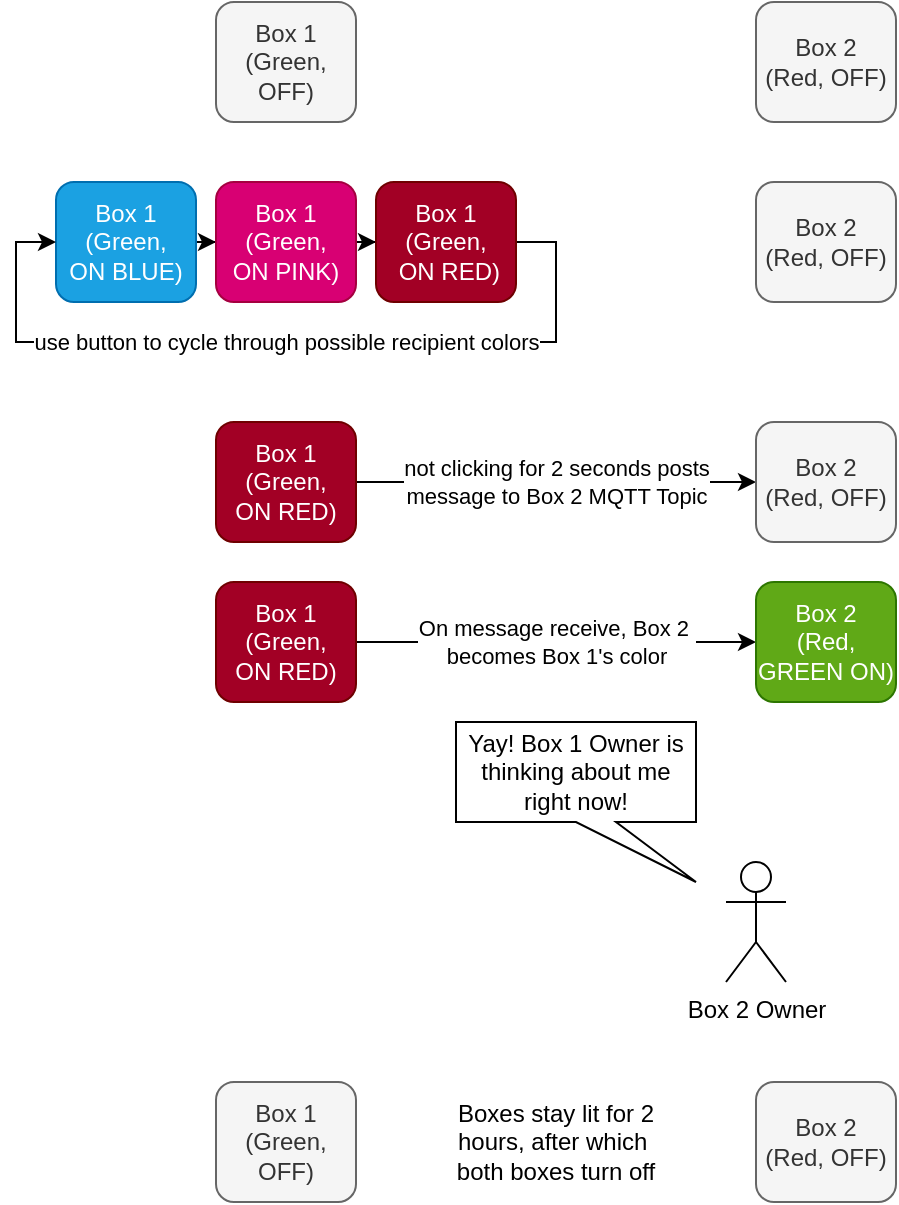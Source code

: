 <mxfile version="20.8.20" type="device"><diagram name="Page-1" id="BvDPfMi4kgRAJIAjIrm-"><mxGraphModel dx="456" dy="708" grid="1" gridSize="10" guides="1" tooltips="1" connect="1" arrows="1" fold="1" page="1" pageScale="1" pageWidth="850" pageHeight="1100" math="0" shadow="0"><root><mxCell id="0"/><mxCell id="1" parent="0"/><mxCell id="Ha-sUloOo9ubx_z6mtMi-1" value="Box 1 (Green, OFF)" style="rounded=1;whiteSpace=wrap;html=1;fillColor=#f5f5f5;strokeColor=#666666;fontColor=#333333;" vertex="1" parent="1"><mxGeometry x="120" y="160" width="70" height="60" as="geometry"/></mxCell><mxCell id="Ha-sUloOo9ubx_z6mtMi-3" value="Box 2 &lt;br&gt;(Red, OFF)" style="rounded=1;whiteSpace=wrap;html=1;fillColor=#f5f5f5;strokeColor=#666666;fontColor=#333333;" vertex="1" parent="1"><mxGeometry x="390" y="160" width="70" height="60" as="geometry"/></mxCell><mxCell id="Ha-sUloOo9ubx_z6mtMi-7" value="" style="edgeStyle=orthogonalEdgeStyle;rounded=0;orthogonalLoop=1;jettySize=auto;html=1;" edge="1" parent="1" source="Ha-sUloOo9ubx_z6mtMi-5" target="Ha-sUloOo9ubx_z6mtMi-6"><mxGeometry relative="1" as="geometry"/></mxCell><mxCell id="Ha-sUloOo9ubx_z6mtMi-5" value="Box 1 (Green, &lt;br&gt;ON BLUE)" style="rounded=1;whiteSpace=wrap;html=1;fillColor=#1ba1e2;strokeColor=#006EAF;fontColor=#ffffff;" vertex="1" parent="1"><mxGeometry x="40" y="250" width="70" height="60" as="geometry"/></mxCell><mxCell id="Ha-sUloOo9ubx_z6mtMi-9" value="" style="edgeStyle=orthogonalEdgeStyle;rounded=0;orthogonalLoop=1;jettySize=auto;html=1;" edge="1" parent="1" source="Ha-sUloOo9ubx_z6mtMi-6" target="Ha-sUloOo9ubx_z6mtMi-8"><mxGeometry relative="1" as="geometry"/></mxCell><mxCell id="Ha-sUloOo9ubx_z6mtMi-6" value="Box 1 (Green,&lt;br&gt;ON PINK)" style="rounded=1;whiteSpace=wrap;html=1;fillColor=#d80073;strokeColor=#A50040;fontColor=#ffffff;" vertex="1" parent="1"><mxGeometry x="120" y="250" width="70" height="60" as="geometry"/></mxCell><mxCell id="Ha-sUloOo9ubx_z6mtMi-10" value="use button to cycle through possible recipient colors" style="edgeStyle=orthogonalEdgeStyle;rounded=0;orthogonalLoop=1;jettySize=auto;html=1;exitX=1;exitY=0.5;exitDx=0;exitDy=0;entryX=0;entryY=0.5;entryDx=0;entryDy=0;" edge="1" parent="1" source="Ha-sUloOo9ubx_z6mtMi-8" target="Ha-sUloOo9ubx_z6mtMi-5"><mxGeometry relative="1" as="geometry"><Array as="points"><mxPoint x="290" y="280"/><mxPoint x="290" y="330"/><mxPoint x="20" y="330"/><mxPoint x="20" y="280"/></Array></mxGeometry></mxCell><mxCell id="Ha-sUloOo9ubx_z6mtMi-8" value="Box 1 (Green,&lt;br&gt;&amp;nbsp;ON RED)" style="rounded=1;whiteSpace=wrap;html=1;fillColor=#a20025;strokeColor=#6F0000;fontColor=#ffffff;" vertex="1" parent="1"><mxGeometry x="200" y="250" width="70" height="60" as="geometry"/></mxCell><mxCell id="Ha-sUloOo9ubx_z6mtMi-11" value="Box 2 &lt;br&gt;(Red, OFF)" style="rounded=1;whiteSpace=wrap;html=1;fillColor=#f5f5f5;strokeColor=#666666;fontColor=#333333;" vertex="1" parent="1"><mxGeometry x="390" y="250" width="70" height="60" as="geometry"/></mxCell><mxCell id="Ha-sUloOo9ubx_z6mtMi-18" value="not clicking for 2 seconds posts &lt;br&gt;message to Box 2 MQTT Topic" style="edgeStyle=orthogonalEdgeStyle;rounded=0;orthogonalLoop=1;jettySize=auto;html=1;exitX=1;exitY=0.5;exitDx=0;exitDy=0;entryX=0;entryY=0.5;entryDx=0;entryDy=0;" edge="1" parent="1" source="Ha-sUloOo9ubx_z6mtMi-12" target="Ha-sUloOo9ubx_z6mtMi-17"><mxGeometry relative="1" as="geometry"/></mxCell><mxCell id="Ha-sUloOo9ubx_z6mtMi-12" value="Box 1 &lt;br&gt;(Green, &lt;br&gt;ON RED)" style="rounded=1;whiteSpace=wrap;html=1;fillColor=#a20025;strokeColor=#6F0000;fontColor=#ffffff;" vertex="1" parent="1"><mxGeometry x="120" y="370" width="70" height="60" as="geometry"/></mxCell><mxCell id="Ha-sUloOo9ubx_z6mtMi-17" value="Box 2 &lt;br&gt;(Red, OFF)" style="rounded=1;whiteSpace=wrap;html=1;fillColor=#f5f5f5;strokeColor=#666666;fontColor=#333333;" vertex="1" parent="1"><mxGeometry x="390" y="370" width="70" height="60" as="geometry"/></mxCell><mxCell id="Ha-sUloOo9ubx_z6mtMi-20" value="On message receive, Box 2&amp;nbsp;&lt;br&gt;becomes Box 1's color" style="edgeStyle=orthogonalEdgeStyle;rounded=0;orthogonalLoop=1;jettySize=auto;html=1;exitX=1;exitY=0.5;exitDx=0;exitDy=0;entryX=0;entryY=0.5;entryDx=0;entryDy=0;" edge="1" parent="1" source="Ha-sUloOo9ubx_z6mtMi-21" target="Ha-sUloOo9ubx_z6mtMi-22"><mxGeometry relative="1" as="geometry"/></mxCell><mxCell id="Ha-sUloOo9ubx_z6mtMi-21" value="Box 1 &lt;br&gt;(Green, &lt;br&gt;ON RED)" style="rounded=1;whiteSpace=wrap;html=1;fillColor=#a20025;strokeColor=#6F0000;fontColor=#ffffff;" vertex="1" parent="1"><mxGeometry x="120" y="450" width="70" height="60" as="geometry"/></mxCell><mxCell id="Ha-sUloOo9ubx_z6mtMi-22" value="Box 2 &lt;br&gt;(Red, &lt;br&gt;GREEN ON)" style="rounded=1;whiteSpace=wrap;html=1;fillColor=#60a917;strokeColor=#2D7600;fontColor=#ffffff;" vertex="1" parent="1"><mxGeometry x="390" y="450" width="70" height="60" as="geometry"/></mxCell><mxCell id="Ha-sUloOo9ubx_z6mtMi-23" value="Box 2 Owner" style="shape=umlActor;verticalLabelPosition=bottom;verticalAlign=top;html=1;outlineConnect=0;" vertex="1" parent="1"><mxGeometry x="375" y="590" width="30" height="60" as="geometry"/></mxCell><mxCell id="Ha-sUloOo9ubx_z6mtMi-24" value="Yay! Box 1 Owner is thinking about me right now!" style="shape=callout;whiteSpace=wrap;html=1;perimeter=calloutPerimeter;position2=1;" vertex="1" parent="1"><mxGeometry x="240" y="520" width="120" height="80" as="geometry"/></mxCell><mxCell id="Ha-sUloOo9ubx_z6mtMi-28" value="Box 1 (Green, OFF)" style="rounded=1;whiteSpace=wrap;html=1;fillColor=#f5f5f5;strokeColor=#666666;fontColor=#333333;" vertex="1" parent="1"><mxGeometry x="120" y="700" width="70" height="60" as="geometry"/></mxCell><mxCell id="Ha-sUloOo9ubx_z6mtMi-29" value="Box 2 &lt;br&gt;(Red, OFF)" style="rounded=1;whiteSpace=wrap;html=1;fillColor=#f5f5f5;strokeColor=#666666;fontColor=#333333;" vertex="1" parent="1"><mxGeometry x="390" y="700" width="70" height="60" as="geometry"/></mxCell><mxCell id="Ha-sUloOo9ubx_z6mtMi-30" value="Boxes stay lit for 2 hours, after which&amp;nbsp; both boxes turn off" style="text;html=1;strokeColor=none;fillColor=none;align=center;verticalAlign=middle;whiteSpace=wrap;rounded=0;" vertex="1" parent="1"><mxGeometry x="230" y="715" width="120" height="30" as="geometry"/></mxCell></root></mxGraphModel></diagram></mxfile>